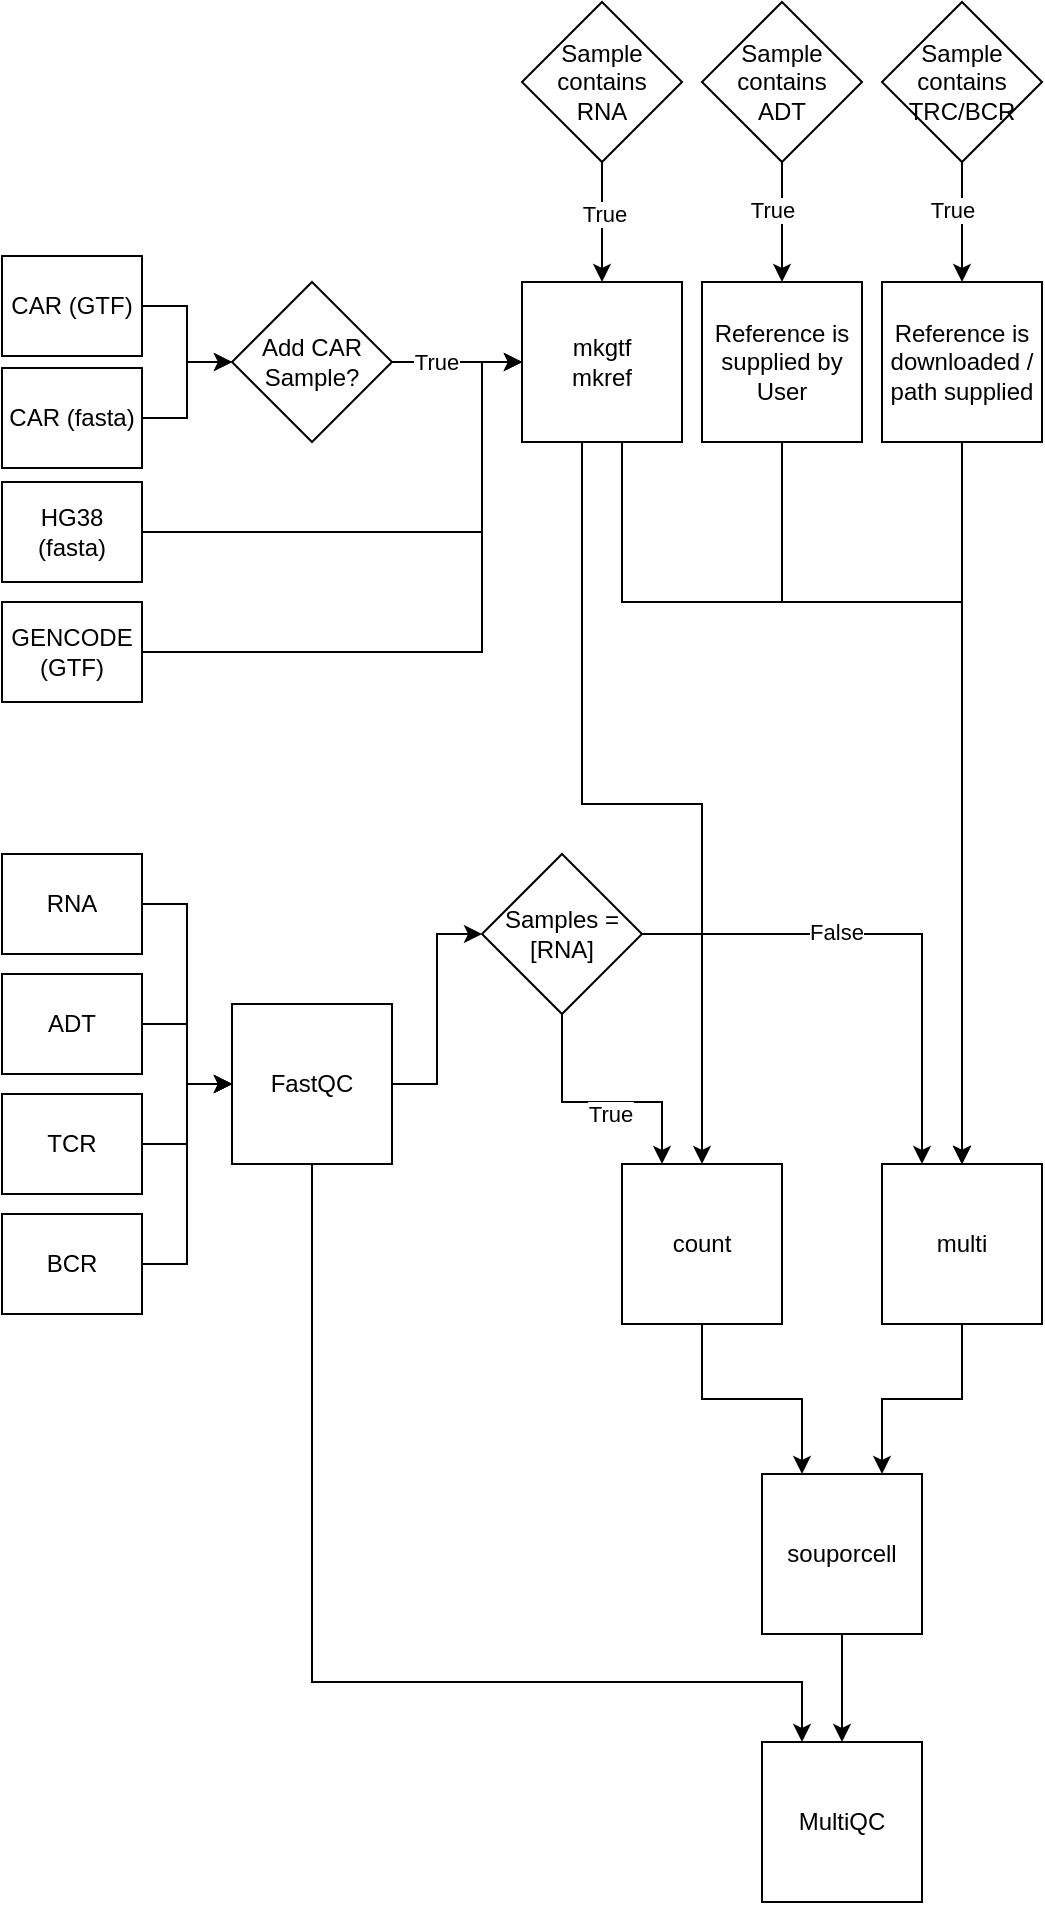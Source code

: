 <mxfile version="23.1.0" type="github">
  <diagram name="Seite-1" id="fOh8EZRNIXsu7HHHoq2w">
    <mxGraphModel dx="2122" dy="2337" grid="1" gridSize="10" guides="1" tooltips="1" connect="1" arrows="1" fold="1" page="1" pageScale="1" pageWidth="827" pageHeight="1169" math="0" shadow="0">
      <root>
        <mxCell id="0" />
        <mxCell id="1" parent="0" />
        <mxCell id="sTEOdr6RWORlwUPbCyIz-196" style="edgeStyle=orthogonalEdgeStyle;rounded=0;orthogonalLoop=1;jettySize=auto;html=1;entryX=0;entryY=0.5;entryDx=0;entryDy=0;" edge="1" parent="1" source="sTEOdr6RWORlwUPbCyIz-2" target="sTEOdr6RWORlwUPbCyIz-195">
          <mxGeometry relative="1" as="geometry" />
        </mxCell>
        <mxCell id="sTEOdr6RWORlwUPbCyIz-2" value="RNA&lt;br&gt;" style="rounded=0;whiteSpace=wrap;html=1;" vertex="1" parent="1">
          <mxGeometry x="153" y="-633" width="70" height="50" as="geometry" />
        </mxCell>
        <mxCell id="sTEOdr6RWORlwUPbCyIz-197" style="edgeStyle=orthogonalEdgeStyle;rounded=0;orthogonalLoop=1;jettySize=auto;html=1;entryX=0;entryY=0.5;entryDx=0;entryDy=0;" edge="1" parent="1" source="sTEOdr6RWORlwUPbCyIz-3" target="sTEOdr6RWORlwUPbCyIz-195">
          <mxGeometry relative="1" as="geometry" />
        </mxCell>
        <mxCell id="sTEOdr6RWORlwUPbCyIz-3" value="ADT" style="rounded=0;whiteSpace=wrap;html=1;" vertex="1" parent="1">
          <mxGeometry x="153" y="-573" width="70" height="50" as="geometry" />
        </mxCell>
        <mxCell id="sTEOdr6RWORlwUPbCyIz-198" style="edgeStyle=orthogonalEdgeStyle;rounded=0;orthogonalLoop=1;jettySize=auto;html=1;entryX=0;entryY=0.5;entryDx=0;entryDy=0;" edge="1" parent="1" source="sTEOdr6RWORlwUPbCyIz-4" target="sTEOdr6RWORlwUPbCyIz-195">
          <mxGeometry relative="1" as="geometry" />
        </mxCell>
        <mxCell id="sTEOdr6RWORlwUPbCyIz-4" value="TCR" style="rounded=0;whiteSpace=wrap;html=1;" vertex="1" parent="1">
          <mxGeometry x="153" y="-513" width="70" height="50" as="geometry" />
        </mxCell>
        <mxCell id="sTEOdr6RWORlwUPbCyIz-199" style="edgeStyle=orthogonalEdgeStyle;rounded=0;orthogonalLoop=1;jettySize=auto;html=1;entryX=0;entryY=0.5;entryDx=0;entryDy=0;" edge="1" parent="1" source="sTEOdr6RWORlwUPbCyIz-5" target="sTEOdr6RWORlwUPbCyIz-195">
          <mxGeometry relative="1" as="geometry" />
        </mxCell>
        <mxCell id="sTEOdr6RWORlwUPbCyIz-5" value="BCR" style="rounded=0;whiteSpace=wrap;html=1;" vertex="1" parent="1">
          <mxGeometry x="153" y="-453" width="70" height="50" as="geometry" />
        </mxCell>
        <mxCell id="sTEOdr6RWORlwUPbCyIz-149" style="edgeStyle=orthogonalEdgeStyle;rounded=0;orthogonalLoop=1;jettySize=auto;html=1;entryX=0;entryY=0.5;entryDx=0;entryDy=0;" edge="1" parent="1" source="sTEOdr6RWORlwUPbCyIz-6" target="sTEOdr6RWORlwUPbCyIz-108">
          <mxGeometry relative="1" as="geometry" />
        </mxCell>
        <mxCell id="sTEOdr6RWORlwUPbCyIz-6" value="CAR (fasta)" style="rounded=0;whiteSpace=wrap;html=1;" vertex="1" parent="1">
          <mxGeometry x="153" y="-876" width="70" height="50" as="geometry" />
        </mxCell>
        <mxCell id="sTEOdr6RWORlwUPbCyIz-148" style="edgeStyle=orthogonalEdgeStyle;rounded=0;orthogonalLoop=1;jettySize=auto;html=1;entryX=0;entryY=0.5;entryDx=0;entryDy=0;" edge="1" parent="1" source="sTEOdr6RWORlwUPbCyIz-7" target="sTEOdr6RWORlwUPbCyIz-108">
          <mxGeometry relative="1" as="geometry" />
        </mxCell>
        <mxCell id="sTEOdr6RWORlwUPbCyIz-7" value="CAR (GTF)" style="rounded=0;whiteSpace=wrap;html=1;" vertex="1" parent="1">
          <mxGeometry x="153" y="-932" width="70" height="50" as="geometry" />
        </mxCell>
        <mxCell id="sTEOdr6RWORlwUPbCyIz-146" style="edgeStyle=orthogonalEdgeStyle;rounded=0;orthogonalLoop=1;jettySize=auto;html=1;entryX=0;entryY=0.5;entryDx=0;entryDy=0;" edge="1" parent="1" source="sTEOdr6RWORlwUPbCyIz-8" target="sTEOdr6RWORlwUPbCyIz-110">
          <mxGeometry relative="1" as="geometry">
            <Array as="points">
              <mxPoint x="393" y="-794" />
              <mxPoint x="393" y="-879" />
            </Array>
          </mxGeometry>
        </mxCell>
        <mxCell id="sTEOdr6RWORlwUPbCyIz-8" value="HG38 (fasta)" style="rounded=0;whiteSpace=wrap;html=1;" vertex="1" parent="1">
          <mxGeometry x="153" y="-819" width="70" height="50" as="geometry" />
        </mxCell>
        <mxCell id="sTEOdr6RWORlwUPbCyIz-147" style="edgeStyle=orthogonalEdgeStyle;rounded=0;orthogonalLoop=1;jettySize=auto;html=1;entryX=0;entryY=0.5;entryDx=0;entryDy=0;" edge="1" parent="1" source="sTEOdr6RWORlwUPbCyIz-9" target="sTEOdr6RWORlwUPbCyIz-110">
          <mxGeometry relative="1" as="geometry">
            <Array as="points">
              <mxPoint x="393" y="-734" />
              <mxPoint x="393" y="-879" />
            </Array>
          </mxGeometry>
        </mxCell>
        <mxCell id="sTEOdr6RWORlwUPbCyIz-9" value="GENCODE (GTF)" style="rounded=0;whiteSpace=wrap;html=1;" vertex="1" parent="1">
          <mxGeometry x="153" y="-759" width="70" height="50" as="geometry" />
        </mxCell>
        <mxCell id="sTEOdr6RWORlwUPbCyIz-189" style="edgeStyle=orthogonalEdgeStyle;rounded=0;orthogonalLoop=1;jettySize=auto;html=1;entryX=0.25;entryY=0;entryDx=0;entryDy=0;" edge="1" parent="1" source="sTEOdr6RWORlwUPbCyIz-19" target="sTEOdr6RWORlwUPbCyIz-48">
          <mxGeometry relative="1" as="geometry" />
        </mxCell>
        <mxCell id="sTEOdr6RWORlwUPbCyIz-19" value="count" style="rounded=0;whiteSpace=wrap;html=1;" vertex="1" parent="1">
          <mxGeometry x="463" y="-478" width="80" height="80" as="geometry" />
        </mxCell>
        <mxCell id="sTEOdr6RWORlwUPbCyIz-190" style="edgeStyle=orthogonalEdgeStyle;rounded=0;orthogonalLoop=1;jettySize=auto;html=1;entryX=0.75;entryY=0;entryDx=0;entryDy=0;" edge="1" parent="1" source="sTEOdr6RWORlwUPbCyIz-20" target="sTEOdr6RWORlwUPbCyIz-48">
          <mxGeometry relative="1" as="geometry" />
        </mxCell>
        <mxCell id="sTEOdr6RWORlwUPbCyIz-20" value="multi" style="rounded=0;whiteSpace=wrap;html=1;" vertex="1" parent="1">
          <mxGeometry x="593" y="-478" width="80" height="80" as="geometry" />
        </mxCell>
        <mxCell id="sTEOdr6RWORlwUPbCyIz-194" style="edgeStyle=orthogonalEdgeStyle;rounded=0;orthogonalLoop=1;jettySize=auto;html=1;entryX=0.5;entryY=0;entryDx=0;entryDy=0;" edge="1" parent="1" source="sTEOdr6RWORlwUPbCyIz-48" target="sTEOdr6RWORlwUPbCyIz-193">
          <mxGeometry relative="1" as="geometry" />
        </mxCell>
        <mxCell id="sTEOdr6RWORlwUPbCyIz-48" value="souporcell" style="rounded=0;whiteSpace=wrap;html=1;" vertex="1" parent="1">
          <mxGeometry x="533" y="-323" width="80" height="80" as="geometry" />
        </mxCell>
        <mxCell id="sTEOdr6RWORlwUPbCyIz-156" style="edgeStyle=orthogonalEdgeStyle;rounded=0;orthogonalLoop=1;jettySize=auto;html=1;entryX=0.5;entryY=0;entryDx=0;entryDy=0;" edge="1" parent="1" source="sTEOdr6RWORlwUPbCyIz-90" target="sTEOdr6RWORlwUPbCyIz-110">
          <mxGeometry relative="1" as="geometry" />
        </mxCell>
        <mxCell id="sTEOdr6RWORlwUPbCyIz-157" value="True" style="edgeLabel;html=1;align=center;verticalAlign=middle;resizable=0;points=[];" vertex="1" connectable="0" parent="sTEOdr6RWORlwUPbCyIz-156">
          <mxGeometry x="-0.129" y="1" relative="1" as="geometry">
            <mxPoint as="offset" />
          </mxGeometry>
        </mxCell>
        <mxCell id="sTEOdr6RWORlwUPbCyIz-90" value="Sample contains&lt;br&gt;RNA" style="rhombus;whiteSpace=wrap;html=1;" vertex="1" parent="1">
          <mxGeometry x="413" y="-1059" width="80" height="80" as="geometry" />
        </mxCell>
        <mxCell id="sTEOdr6RWORlwUPbCyIz-96" style="edgeStyle=orthogonalEdgeStyle;rounded=0;orthogonalLoop=1;jettySize=auto;html=1;entryX=0.5;entryY=0;entryDx=0;entryDy=0;" edge="1" parent="1" source="sTEOdr6RWORlwUPbCyIz-98" target="sTEOdr6RWORlwUPbCyIz-102">
          <mxGeometry relative="1" as="geometry">
            <mxPoint x="543" y="-919" as="targetPoint" />
          </mxGeometry>
        </mxCell>
        <mxCell id="sTEOdr6RWORlwUPbCyIz-97" value="True" style="edgeLabel;html=1;align=center;verticalAlign=middle;resizable=0;points=[];" vertex="1" connectable="0" parent="sTEOdr6RWORlwUPbCyIz-96">
          <mxGeometry x="-0.207" y="-5" relative="1" as="geometry">
            <mxPoint as="offset" />
          </mxGeometry>
        </mxCell>
        <mxCell id="sTEOdr6RWORlwUPbCyIz-98" value="Sample contains&lt;br&gt;ADT" style="rhombus;whiteSpace=wrap;html=1;" vertex="1" parent="1">
          <mxGeometry x="503" y="-1059" width="80" height="80" as="geometry" />
        </mxCell>
        <mxCell id="sTEOdr6RWORlwUPbCyIz-99" style="edgeStyle=orthogonalEdgeStyle;rounded=0;orthogonalLoop=1;jettySize=auto;html=1;" edge="1" parent="1" source="sTEOdr6RWORlwUPbCyIz-101">
          <mxGeometry relative="1" as="geometry">
            <mxPoint x="633" y="-919" as="targetPoint" />
          </mxGeometry>
        </mxCell>
        <mxCell id="sTEOdr6RWORlwUPbCyIz-100" value="True" style="edgeLabel;html=1;align=center;verticalAlign=middle;resizable=0;points=[];" vertex="1" connectable="0" parent="sTEOdr6RWORlwUPbCyIz-99">
          <mxGeometry x="-0.207" y="-5" relative="1" as="geometry">
            <mxPoint as="offset" />
          </mxGeometry>
        </mxCell>
        <mxCell id="sTEOdr6RWORlwUPbCyIz-101" value="Sample contains&lt;br&gt;TRC/BCR" style="rhombus;whiteSpace=wrap;html=1;" vertex="1" parent="1">
          <mxGeometry x="593" y="-1059" width="80" height="80" as="geometry" />
        </mxCell>
        <mxCell id="sTEOdr6RWORlwUPbCyIz-209" style="edgeStyle=orthogonalEdgeStyle;rounded=0;orthogonalLoop=1;jettySize=auto;html=1;entryX=0.5;entryY=0;entryDx=0;entryDy=0;" edge="1" parent="1" source="sTEOdr6RWORlwUPbCyIz-102" target="sTEOdr6RWORlwUPbCyIz-20">
          <mxGeometry relative="1" as="geometry">
            <Array as="points">
              <mxPoint x="543" y="-759" />
              <mxPoint x="633" y="-759" />
            </Array>
          </mxGeometry>
        </mxCell>
        <mxCell id="sTEOdr6RWORlwUPbCyIz-102" value="Reference is supplied by User" style="rounded=0;whiteSpace=wrap;html=1;" vertex="1" parent="1">
          <mxGeometry x="503" y="-919" width="80" height="80" as="geometry" />
        </mxCell>
        <mxCell id="sTEOdr6RWORlwUPbCyIz-208" style="edgeStyle=orthogonalEdgeStyle;rounded=0;orthogonalLoop=1;jettySize=auto;html=1;entryX=0.5;entryY=0;entryDx=0;entryDy=0;" edge="1" parent="1" source="sTEOdr6RWORlwUPbCyIz-104" target="sTEOdr6RWORlwUPbCyIz-20">
          <mxGeometry relative="1" as="geometry" />
        </mxCell>
        <mxCell id="sTEOdr6RWORlwUPbCyIz-104" value="Reference is downloaded /&lt;br&gt;path supplied" style="rounded=0;whiteSpace=wrap;html=1;" vertex="1" parent="1">
          <mxGeometry x="593" y="-919" width="80" height="80" as="geometry" />
        </mxCell>
        <mxCell id="sTEOdr6RWORlwUPbCyIz-150" style="edgeStyle=orthogonalEdgeStyle;rounded=0;orthogonalLoop=1;jettySize=auto;html=1;entryX=0;entryY=0.5;entryDx=0;entryDy=0;" edge="1" parent="1" source="sTEOdr6RWORlwUPbCyIz-108" target="sTEOdr6RWORlwUPbCyIz-110">
          <mxGeometry relative="1" as="geometry" />
        </mxCell>
        <mxCell id="sTEOdr6RWORlwUPbCyIz-155" value="True" style="edgeLabel;html=1;align=center;verticalAlign=middle;resizable=0;points=[];" vertex="1" connectable="0" parent="sTEOdr6RWORlwUPbCyIz-150">
          <mxGeometry x="-0.332" relative="1" as="geometry">
            <mxPoint as="offset" />
          </mxGeometry>
        </mxCell>
        <mxCell id="sTEOdr6RWORlwUPbCyIz-108" value="Add CAR Sample?" style="rhombus;whiteSpace=wrap;html=1;" vertex="1" parent="1">
          <mxGeometry x="268" y="-919" width="80" height="80" as="geometry" />
        </mxCell>
        <mxCell id="sTEOdr6RWORlwUPbCyIz-180" style="edgeStyle=orthogonalEdgeStyle;rounded=0;orthogonalLoop=1;jettySize=auto;html=1;entryX=0.5;entryY=0;entryDx=0;entryDy=0;" edge="1" parent="1" source="sTEOdr6RWORlwUPbCyIz-110" target="sTEOdr6RWORlwUPbCyIz-19">
          <mxGeometry relative="1" as="geometry">
            <Array as="points">
              <mxPoint x="443" y="-658" />
              <mxPoint x="503" y="-658" />
            </Array>
          </mxGeometry>
        </mxCell>
        <mxCell id="sTEOdr6RWORlwUPbCyIz-210" style="edgeStyle=orthogonalEdgeStyle;rounded=0;orthogonalLoop=1;jettySize=auto;html=1;exitX=0.75;exitY=1;exitDx=0;exitDy=0;entryX=0.5;entryY=0;entryDx=0;entryDy=0;" edge="1" parent="1" source="sTEOdr6RWORlwUPbCyIz-110" target="sTEOdr6RWORlwUPbCyIz-20">
          <mxGeometry relative="1" as="geometry">
            <Array as="points">
              <mxPoint x="463" y="-839" />
              <mxPoint x="463" y="-759" />
              <mxPoint x="633" y="-759" />
            </Array>
          </mxGeometry>
        </mxCell>
        <mxCell id="sTEOdr6RWORlwUPbCyIz-110" value="mkgtf&lt;br&gt;mkref" style="rounded=0;whiteSpace=wrap;html=1;" vertex="1" parent="1">
          <mxGeometry x="413" y="-919" width="80" height="80" as="geometry" />
        </mxCell>
        <mxCell id="sTEOdr6RWORlwUPbCyIz-193" value="MultiQC" style="rounded=0;whiteSpace=wrap;html=1;" vertex="1" parent="1">
          <mxGeometry x="533" y="-189" width="80" height="80" as="geometry" />
        </mxCell>
        <mxCell id="sTEOdr6RWORlwUPbCyIz-202" style="edgeStyle=orthogonalEdgeStyle;rounded=0;orthogonalLoop=1;jettySize=auto;html=1;entryX=0;entryY=0.5;entryDx=0;entryDy=0;" edge="1" parent="1" source="sTEOdr6RWORlwUPbCyIz-195" target="sTEOdr6RWORlwUPbCyIz-201">
          <mxGeometry relative="1" as="geometry" />
        </mxCell>
        <mxCell id="sTEOdr6RWORlwUPbCyIz-213" style="edgeStyle=orthogonalEdgeStyle;rounded=0;orthogonalLoop=1;jettySize=auto;html=1;entryX=0.25;entryY=0;entryDx=0;entryDy=0;" edge="1" parent="1" source="sTEOdr6RWORlwUPbCyIz-195" target="sTEOdr6RWORlwUPbCyIz-193">
          <mxGeometry relative="1" as="geometry">
            <Array as="points">
              <mxPoint x="308" y="-219" />
              <mxPoint x="553" y="-219" />
            </Array>
          </mxGeometry>
        </mxCell>
        <mxCell id="sTEOdr6RWORlwUPbCyIz-195" value="FastQC" style="rounded=0;whiteSpace=wrap;html=1;" vertex="1" parent="1">
          <mxGeometry x="268" y="-558" width="80" height="80" as="geometry" />
        </mxCell>
        <mxCell id="sTEOdr6RWORlwUPbCyIz-203" style="edgeStyle=orthogonalEdgeStyle;rounded=0;orthogonalLoop=1;jettySize=auto;html=1;entryX=0.25;entryY=0;entryDx=0;entryDy=0;" edge="1" parent="1" source="sTEOdr6RWORlwUPbCyIz-201" target="sTEOdr6RWORlwUPbCyIz-19">
          <mxGeometry relative="1" as="geometry">
            <Array as="points">
              <mxPoint x="433" y="-509" />
              <mxPoint x="483" y="-509" />
            </Array>
          </mxGeometry>
        </mxCell>
        <mxCell id="sTEOdr6RWORlwUPbCyIz-211" value="True" style="edgeLabel;html=1;align=center;verticalAlign=middle;resizable=0;points=[];" vertex="1" connectable="0" parent="sTEOdr6RWORlwUPbCyIz-203">
          <mxGeometry x="0.089" y="-6" relative="1" as="geometry">
            <mxPoint as="offset" />
          </mxGeometry>
        </mxCell>
        <mxCell id="sTEOdr6RWORlwUPbCyIz-204" style="edgeStyle=orthogonalEdgeStyle;rounded=0;orthogonalLoop=1;jettySize=auto;html=1;entryX=0.25;entryY=0;entryDx=0;entryDy=0;" edge="1" parent="1" source="sTEOdr6RWORlwUPbCyIz-201" target="sTEOdr6RWORlwUPbCyIz-20">
          <mxGeometry relative="1" as="geometry" />
        </mxCell>
        <mxCell id="sTEOdr6RWORlwUPbCyIz-212" value="False" style="edgeLabel;html=1;align=center;verticalAlign=middle;resizable=0;points=[];" vertex="1" connectable="0" parent="sTEOdr6RWORlwUPbCyIz-204">
          <mxGeometry x="-0.238" y="1" relative="1" as="geometry">
            <mxPoint as="offset" />
          </mxGeometry>
        </mxCell>
        <mxCell id="sTEOdr6RWORlwUPbCyIz-201" value="Samples =&lt;br&gt;[RNA]" style="rhombus;whiteSpace=wrap;html=1;" vertex="1" parent="1">
          <mxGeometry x="393" y="-633" width="80" height="80" as="geometry" />
        </mxCell>
      </root>
    </mxGraphModel>
  </diagram>
</mxfile>
